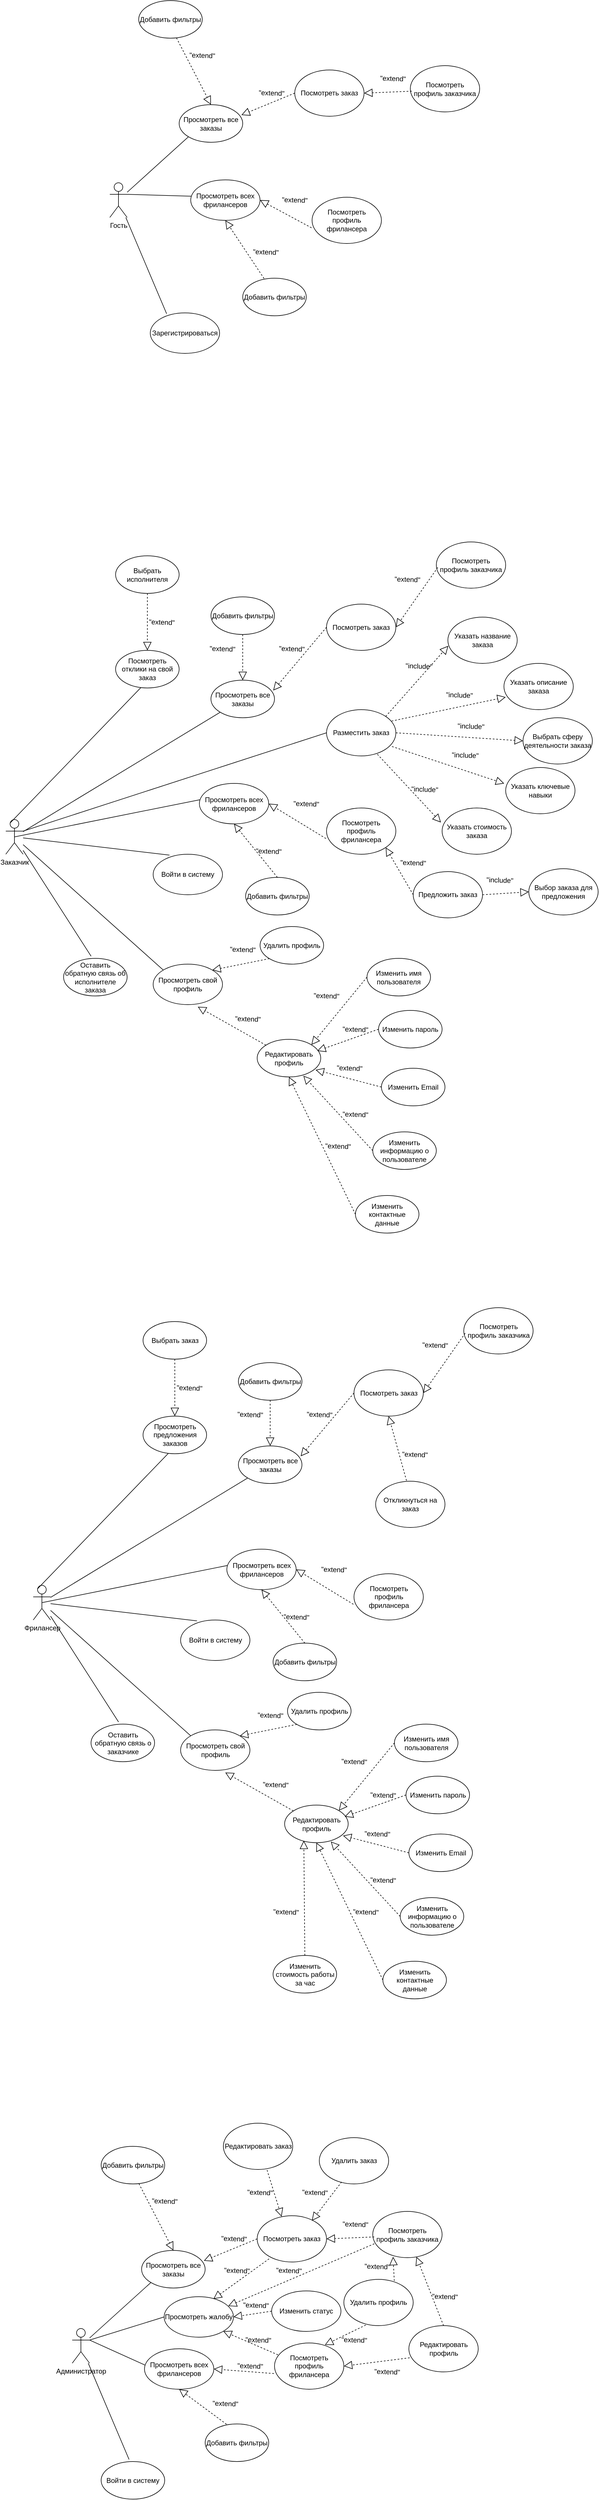 <mxfile version="23.1.5" type="device">
  <diagram name="Страница — 1" id="oWkUykD67eNwSeQMqv9j">
    <mxGraphModel dx="4128" dy="4888" grid="1" gridSize="10" guides="1" tooltips="1" connect="1" arrows="1" fold="1" page="1" pageScale="1" pageWidth="827" pageHeight="1169" math="0" shadow="0">
      <root>
        <mxCell id="0" />
        <mxCell id="1" parent="0" />
        <mxCell id="npTvkjPmOGzUyunaxVYW-2" value="Гость" style="shape=umlActor;verticalLabelPosition=bottom;verticalAlign=top;html=1;outlineConnect=0;" vertex="1" parent="1">
          <mxGeometry x="200" y="535" width="30" height="60" as="geometry" />
        </mxCell>
        <mxCell id="npTvkjPmOGzUyunaxVYW-5" value="Просмотреть все заказы" style="ellipse;whiteSpace=wrap;html=1;" vertex="1" parent="1">
          <mxGeometry x="320" y="400" width="110" height="65" as="geometry" />
        </mxCell>
        <mxCell id="npTvkjPmOGzUyunaxVYW-6" value="Просмотреть всех фрилансеров" style="ellipse;whiteSpace=wrap;html=1;" vertex="1" parent="1">
          <mxGeometry x="340" y="530" width="120" height="70" as="geometry" />
        </mxCell>
        <mxCell id="npTvkjPmOGzUyunaxVYW-7" value="Зарегистрироваться" style="ellipse;whiteSpace=wrap;html=1;" vertex="1" parent="1">
          <mxGeometry x="270" y="760" width="120" height="70" as="geometry" />
        </mxCell>
        <mxCell id="npTvkjPmOGzUyunaxVYW-8" value="" style="endArrow=none;html=1;rounded=0;entryX=0;entryY=1;entryDx=0;entryDy=0;" edge="1" parent="1" source="npTvkjPmOGzUyunaxVYW-2" target="npTvkjPmOGzUyunaxVYW-5">
          <mxGeometry width="50" height="50" relative="1" as="geometry">
            <mxPoint x="350" y="570" as="sourcePoint" />
            <mxPoint x="400" y="520" as="targetPoint" />
          </mxGeometry>
        </mxCell>
        <mxCell id="npTvkjPmOGzUyunaxVYW-9" value="" style="endArrow=none;html=1;rounded=0;entryX=0.007;entryY=0.403;entryDx=0;entryDy=0;exitX=1;exitY=0.333;exitDx=0;exitDy=0;exitPerimeter=0;entryPerimeter=0;" edge="1" parent="1" source="npTvkjPmOGzUyunaxVYW-2" target="npTvkjPmOGzUyunaxVYW-6">
          <mxGeometry width="50" height="50" relative="1" as="geometry">
            <mxPoint x="280" y="548" as="sourcePoint" />
            <mxPoint x="346" y="475" as="targetPoint" />
          </mxGeometry>
        </mxCell>
        <mxCell id="npTvkjPmOGzUyunaxVYW-10" value="" style="endArrow=none;html=1;rounded=0;entryX=0.236;entryY=0.021;entryDx=0;entryDy=0;entryPerimeter=0;" edge="1" parent="1" source="npTvkjPmOGzUyunaxVYW-2" target="npTvkjPmOGzUyunaxVYW-7">
          <mxGeometry width="50" height="50" relative="1" as="geometry">
            <mxPoint x="280" y="555" as="sourcePoint" />
            <mxPoint x="361" y="598" as="targetPoint" />
          </mxGeometry>
        </mxCell>
        <mxCell id="npTvkjPmOGzUyunaxVYW-11" value="" style="endArrow=block;dashed=1;endFill=0;endSize=12;html=1;rounded=0;exitX=0;exitY=0.5;exitDx=0;exitDy=0;entryX=0.98;entryY=0.275;entryDx=0;entryDy=0;entryPerimeter=0;" edge="1" parent="1" source="npTvkjPmOGzUyunaxVYW-12" target="npTvkjPmOGzUyunaxVYW-5">
          <mxGeometry width="160" relative="1" as="geometry">
            <mxPoint x="320" y="500" as="sourcePoint" />
            <mxPoint x="480" y="500" as="targetPoint" />
          </mxGeometry>
        </mxCell>
        <mxCell id="npTvkjPmOGzUyunaxVYW-12" value="Посмотреть заказ" style="ellipse;whiteSpace=wrap;html=1;" vertex="1" parent="1">
          <mxGeometry x="520" y="340" width="120" height="80" as="geometry" />
        </mxCell>
        <mxCell id="npTvkjPmOGzUyunaxVYW-14" value="Посмотреть профиль фрилансера" style="ellipse;whiteSpace=wrap;html=1;" vertex="1" parent="1">
          <mxGeometry x="550" y="560" width="120" height="80" as="geometry" />
        </mxCell>
        <mxCell id="npTvkjPmOGzUyunaxVYW-16" value="" style="endArrow=block;dashed=1;endFill=0;endSize=12;html=1;rounded=0;exitX=-0.008;exitY=0.661;exitDx=0;exitDy=0;entryX=1;entryY=0.5;entryDx=0;entryDy=0;exitPerimeter=0;" edge="1" parent="1" source="npTvkjPmOGzUyunaxVYW-14" target="npTvkjPmOGzUyunaxVYW-6">
          <mxGeometry width="160" relative="1" as="geometry">
            <mxPoint x="530" y="390" as="sourcePoint" />
            <mxPoint x="438" y="438" as="targetPoint" />
          </mxGeometry>
        </mxCell>
        <mxCell id="npTvkjPmOGzUyunaxVYW-21" value="Посмотреть профиль заказчика" style="ellipse;whiteSpace=wrap;html=1;" vertex="1" parent="1">
          <mxGeometry x="720" y="332.5" width="120" height="80" as="geometry" />
        </mxCell>
        <mxCell id="npTvkjPmOGzUyunaxVYW-22" value="" style="endArrow=block;dashed=1;endFill=0;endSize=12;html=1;rounded=0;exitX=0.021;exitY=0.551;exitDx=0;exitDy=0;entryX=1;entryY=0.5;entryDx=0;entryDy=0;exitPerimeter=0;" edge="1" parent="1" source="npTvkjPmOGzUyunaxVYW-21" target="npTvkjPmOGzUyunaxVYW-12">
          <mxGeometry width="160" relative="1" as="geometry">
            <mxPoint x="530" y="390" as="sourcePoint" />
            <mxPoint x="418" y="375" as="targetPoint" />
          </mxGeometry>
        </mxCell>
        <mxCell id="npTvkjPmOGzUyunaxVYW-29" value="Заказчик" style="shape=umlActor;verticalLabelPosition=bottom;verticalAlign=top;html=1;outlineConnect=0;" vertex="1" parent="1">
          <mxGeometry x="20" y="1636" width="30" height="60" as="geometry" />
        </mxCell>
        <mxCell id="npTvkjPmOGzUyunaxVYW-30" value="Просмотреть все заказы" style="ellipse;whiteSpace=wrap;html=1;" vertex="1" parent="1">
          <mxGeometry x="375" y="1395" width="110" height="65" as="geometry" />
        </mxCell>
        <mxCell id="npTvkjPmOGzUyunaxVYW-31" value="Просмотреть всех фрилансеров" style="ellipse;whiteSpace=wrap;html=1;" vertex="1" parent="1">
          <mxGeometry x="355" y="1573.5" width="120" height="70" as="geometry" />
        </mxCell>
        <mxCell id="npTvkjPmOGzUyunaxVYW-32" value="Войти в систему" style="ellipse;whiteSpace=wrap;html=1;" vertex="1" parent="1">
          <mxGeometry x="275" y="1696" width="120" height="70" as="geometry" />
        </mxCell>
        <mxCell id="npTvkjPmOGzUyunaxVYW-33" value="" style="endArrow=none;html=1;rounded=0;entryX=0;entryY=1;entryDx=0;entryDy=0;" edge="1" source="npTvkjPmOGzUyunaxVYW-29" target="npTvkjPmOGzUyunaxVYW-30" parent="1">
          <mxGeometry width="50" height="50" relative="1" as="geometry">
            <mxPoint x="405" y="1573.5" as="sourcePoint" />
            <mxPoint x="455" y="1523.5" as="targetPoint" />
          </mxGeometry>
        </mxCell>
        <mxCell id="npTvkjPmOGzUyunaxVYW-34" value="" style="endArrow=none;html=1;rounded=0;entryX=0.007;entryY=0.403;entryDx=0;entryDy=0;exitX=0.5;exitY=0.5;exitDx=0;exitDy=0;exitPerimeter=0;entryPerimeter=0;" edge="1" source="npTvkjPmOGzUyunaxVYW-29" target="npTvkjPmOGzUyunaxVYW-31" parent="1">
          <mxGeometry width="50" height="50" relative="1" as="geometry">
            <mxPoint x="335" y="1551.5" as="sourcePoint" />
            <mxPoint x="401" y="1478.5" as="targetPoint" />
          </mxGeometry>
        </mxCell>
        <mxCell id="npTvkjPmOGzUyunaxVYW-35" value="" style="endArrow=none;html=1;rounded=0;entryX=0.236;entryY=0.021;entryDx=0;entryDy=0;entryPerimeter=0;" edge="1" source="npTvkjPmOGzUyunaxVYW-29" target="npTvkjPmOGzUyunaxVYW-32" parent="1">
          <mxGeometry width="50" height="50" relative="1" as="geometry">
            <mxPoint x="335" y="1558.5" as="sourcePoint" />
            <mxPoint x="416" y="1601.5" as="targetPoint" />
          </mxGeometry>
        </mxCell>
        <mxCell id="npTvkjPmOGzUyunaxVYW-36" value="" style="endArrow=block;dashed=1;endFill=0;endSize=12;html=1;rounded=0;exitX=0;exitY=0.5;exitDx=0;exitDy=0;entryX=0.98;entryY=0.275;entryDx=0;entryDy=0;entryPerimeter=0;" edge="1" source="npTvkjPmOGzUyunaxVYW-37" target="npTvkjPmOGzUyunaxVYW-30" parent="1">
          <mxGeometry width="160" relative="1" as="geometry">
            <mxPoint x="375" y="1503.5" as="sourcePoint" />
            <mxPoint x="535" y="1503.5" as="targetPoint" />
          </mxGeometry>
        </mxCell>
        <mxCell id="npTvkjPmOGzUyunaxVYW-37" value="Посмотреть заказ" style="ellipse;whiteSpace=wrap;html=1;" vertex="1" parent="1">
          <mxGeometry x="575" y="1263.5" width="120" height="80" as="geometry" />
        </mxCell>
        <mxCell id="npTvkjPmOGzUyunaxVYW-39" value="Посмотреть профиль фрилансера" style="ellipse;whiteSpace=wrap;html=1;" vertex="1" parent="1">
          <mxGeometry x="575" y="1616" width="120" height="80" as="geometry" />
        </mxCell>
        <mxCell id="npTvkjPmOGzUyunaxVYW-41" value="" style="endArrow=block;dashed=1;endFill=0;endSize=12;html=1;rounded=0;exitX=-0.008;exitY=0.661;exitDx=0;exitDy=0;entryX=1;entryY=0.5;entryDx=0;entryDy=0;exitPerimeter=0;" edge="1" source="npTvkjPmOGzUyunaxVYW-39" target="npTvkjPmOGzUyunaxVYW-31" parent="1">
          <mxGeometry width="160" relative="1" as="geometry">
            <mxPoint x="585" y="1393.5" as="sourcePoint" />
            <mxPoint x="493" y="1441.5" as="targetPoint" />
          </mxGeometry>
        </mxCell>
        <mxCell id="npTvkjPmOGzUyunaxVYW-46" value="Посмотреть профиль заказчика" style="ellipse;whiteSpace=wrap;html=1;" vertex="1" parent="1">
          <mxGeometry x="765" y="1156" width="120" height="80" as="geometry" />
        </mxCell>
        <mxCell id="npTvkjPmOGzUyunaxVYW-47" value="" style="endArrow=block;dashed=1;endFill=0;endSize=12;html=1;rounded=0;exitX=0.021;exitY=0.551;exitDx=0;exitDy=0;entryX=1;entryY=0.5;entryDx=0;entryDy=0;exitPerimeter=0;" edge="1" source="npTvkjPmOGzUyunaxVYW-46" target="npTvkjPmOGzUyunaxVYW-37" parent="1">
          <mxGeometry width="160" relative="1" as="geometry">
            <mxPoint x="585" y="1393.5" as="sourcePoint" />
            <mxPoint x="473" y="1378.5" as="targetPoint" />
          </mxGeometry>
        </mxCell>
        <mxCell id="npTvkjPmOGzUyunaxVYW-55" value="Разместить заказ" style="ellipse;whiteSpace=wrap;html=1;" vertex="1" parent="1">
          <mxGeometry x="575" y="1446" width="120" height="80" as="geometry" />
        </mxCell>
        <mxCell id="npTvkjPmOGzUyunaxVYW-60" value="Добавить фильтры" style="ellipse;whiteSpace=wrap;html=1;" vertex="1" parent="1">
          <mxGeometry x="375" y="1251" width="110" height="65" as="geometry" />
        </mxCell>
        <mxCell id="npTvkjPmOGzUyunaxVYW-61" value="Добавить фильтры" style="ellipse;whiteSpace=wrap;html=1;" vertex="1" parent="1">
          <mxGeometry x="250" y="220" width="110" height="65" as="geometry" />
        </mxCell>
        <mxCell id="npTvkjPmOGzUyunaxVYW-62" value="" style="endArrow=block;dashed=1;endFill=0;endSize=12;html=1;rounded=0;exitX=0.594;exitY=0.992;exitDx=0;exitDy=0;entryX=0.5;entryY=0;entryDx=0;entryDy=0;exitPerimeter=0;" edge="1" parent="1" source="npTvkjPmOGzUyunaxVYW-61" target="npTvkjPmOGzUyunaxVYW-5">
          <mxGeometry width="160" relative="1" as="geometry">
            <mxPoint x="530" y="390" as="sourcePoint" />
            <mxPoint x="438" y="428" as="targetPoint" />
          </mxGeometry>
        </mxCell>
        <mxCell id="npTvkjPmOGzUyunaxVYW-63" value="&quot;extend&quot;" style="text;html=1;align=center;verticalAlign=middle;whiteSpace=wrap;rounded=0;rotation=2;" vertex="1" parent="1">
          <mxGeometry x="330" y="300" width="60" height="30" as="geometry" />
        </mxCell>
        <mxCell id="npTvkjPmOGzUyunaxVYW-64" value="Добавить фильтры" style="ellipse;whiteSpace=wrap;html=1;" vertex="1" parent="1">
          <mxGeometry x="430" y="700" width="110" height="65" as="geometry" />
        </mxCell>
        <mxCell id="npTvkjPmOGzUyunaxVYW-65" value="" style="endArrow=block;dashed=1;endFill=0;endSize=12;html=1;rounded=0;exitX=0.336;exitY=0.009;exitDx=0;exitDy=0;entryX=0.5;entryY=1;entryDx=0;entryDy=0;exitPerimeter=0;" edge="1" parent="1" source="npTvkjPmOGzUyunaxVYW-64" target="npTvkjPmOGzUyunaxVYW-6">
          <mxGeometry width="160" relative="1" as="geometry">
            <mxPoint x="325" y="294" as="sourcePoint" />
            <mxPoint x="385" y="410" as="targetPoint" />
          </mxGeometry>
        </mxCell>
        <mxCell id="npTvkjPmOGzUyunaxVYW-66" value="&quot;extend&quot;" style="text;html=1;align=center;verticalAlign=middle;whiteSpace=wrap;rounded=0;rotation=2;" vertex="1" parent="1">
          <mxGeometry x="440" y="640" width="60" height="30" as="geometry" />
        </mxCell>
        <mxCell id="npTvkjPmOGzUyunaxVYW-67" value="" style="endArrow=block;dashed=1;endFill=0;endSize=12;html=1;rounded=0;exitX=0.5;exitY=1;exitDx=0;exitDy=0;entryX=0.5;entryY=0;entryDx=0;entryDy=0;" edge="1" parent="1" source="npTvkjPmOGzUyunaxVYW-60" target="npTvkjPmOGzUyunaxVYW-30">
          <mxGeometry width="160" relative="1" as="geometry">
            <mxPoint x="395" y="1296.5" as="sourcePoint" />
            <mxPoint x="455" y="1412.5" as="targetPoint" />
          </mxGeometry>
        </mxCell>
        <mxCell id="npTvkjPmOGzUyunaxVYW-68" value="&quot;extend&quot;" style="text;html=1;align=center;verticalAlign=middle;whiteSpace=wrap;rounded=0;rotation=2;" vertex="1" parent="1">
          <mxGeometry x="365" y="1326" width="60" height="30" as="geometry" />
        </mxCell>
        <mxCell id="npTvkjPmOGzUyunaxVYW-70" value="Добавить фильтры" style="ellipse;whiteSpace=wrap;html=1;" vertex="1" parent="1">
          <mxGeometry x="435" y="1736" width="110" height="65" as="geometry" />
        </mxCell>
        <mxCell id="npTvkjPmOGzUyunaxVYW-71" value="" style="endArrow=block;dashed=1;endFill=0;endSize=12;html=1;rounded=0;exitX=0.5;exitY=0;exitDx=0;exitDy=0;entryX=0.5;entryY=1;entryDx=0;entryDy=0;" edge="1" parent="1" source="npTvkjPmOGzUyunaxVYW-70" target="npTvkjPmOGzUyunaxVYW-31">
          <mxGeometry width="160" relative="1" as="geometry">
            <mxPoint x="440" y="1326" as="sourcePoint" />
            <mxPoint x="440" y="1405" as="targetPoint" />
          </mxGeometry>
        </mxCell>
        <mxCell id="npTvkjPmOGzUyunaxVYW-72" value="&quot;extend&quot;" style="text;html=1;align=center;verticalAlign=middle;whiteSpace=wrap;rounded=0;rotation=2;" vertex="1" parent="1">
          <mxGeometry x="445" y="1676" width="60" height="30" as="geometry" />
        </mxCell>
        <mxCell id="npTvkjPmOGzUyunaxVYW-73" value="&quot;extend&quot;" style="text;html=1;align=center;verticalAlign=middle;whiteSpace=wrap;rounded=0;rotation=2;" vertex="1" parent="1">
          <mxGeometry x="485" y="1326" width="60" height="30" as="geometry" />
        </mxCell>
        <mxCell id="npTvkjPmOGzUyunaxVYW-74" value="&quot;extend&quot;" style="text;html=1;align=center;verticalAlign=middle;whiteSpace=wrap;rounded=0;rotation=2;" vertex="1" parent="1">
          <mxGeometry x="685" y="1206" width="60" height="30" as="geometry" />
        </mxCell>
        <mxCell id="npTvkjPmOGzUyunaxVYW-75" value="&quot;extend&quot;" style="text;html=1;align=center;verticalAlign=middle;whiteSpace=wrap;rounded=0;rotation=2;" vertex="1" parent="1">
          <mxGeometry x="450" y="365" width="60" height="30" as="geometry" />
        </mxCell>
        <mxCell id="npTvkjPmOGzUyunaxVYW-77" value="&quot;extend&quot;" style="text;html=1;align=center;verticalAlign=middle;whiteSpace=wrap;rounded=0;rotation=2;" vertex="1" parent="1">
          <mxGeometry x="660" y="340" width="60" height="30" as="geometry" />
        </mxCell>
        <mxCell id="npTvkjPmOGzUyunaxVYW-78" value="&quot;extend&quot;" style="text;html=1;align=center;verticalAlign=middle;whiteSpace=wrap;rounded=0;rotation=2;" vertex="1" parent="1">
          <mxGeometry x="490" y="550" width="60" height="30" as="geometry" />
        </mxCell>
        <mxCell id="npTvkjPmOGzUyunaxVYW-79" value="" style="endArrow=none;html=1;rounded=0;entryX=0;entryY=0.5;entryDx=0;entryDy=0;exitX=1;exitY=0.333;exitDx=0;exitDy=0;exitPerimeter=0;" edge="1" parent="1" source="npTvkjPmOGzUyunaxVYW-29" target="npTvkjPmOGzUyunaxVYW-55">
          <mxGeometry width="50" height="50" relative="1" as="geometry">
            <mxPoint x="295" y="1564" as="sourcePoint" />
            <mxPoint x="401" y="1460" as="targetPoint" />
          </mxGeometry>
        </mxCell>
        <mxCell id="npTvkjPmOGzUyunaxVYW-80" value="&quot;extend&quot;" style="text;html=1;align=center;verticalAlign=middle;whiteSpace=wrap;rounded=0;rotation=2;" vertex="1" parent="1">
          <mxGeometry x="510" y="1593.5" width="60" height="30" as="geometry" />
        </mxCell>
        <mxCell id="npTvkjPmOGzUyunaxVYW-82" value="Предложить заказ" style="ellipse;whiteSpace=wrap;html=1;" vertex="1" parent="1">
          <mxGeometry x="725" y="1726" width="120" height="80" as="geometry" />
        </mxCell>
        <mxCell id="npTvkjPmOGzUyunaxVYW-83" value="" style="endArrow=block;dashed=1;endFill=0;endSize=12;html=1;rounded=0;exitX=0;exitY=0.5;exitDx=0;exitDy=0;entryX=1;entryY=1;entryDx=0;entryDy=0;" edge="1" parent="1" source="npTvkjPmOGzUyunaxVYW-82" target="npTvkjPmOGzUyunaxVYW-39">
          <mxGeometry width="160" relative="1" as="geometry">
            <mxPoint x="788" y="1318" as="sourcePoint" />
            <mxPoint x="705" y="1314" as="targetPoint" />
          </mxGeometry>
        </mxCell>
        <mxCell id="npTvkjPmOGzUyunaxVYW-84" value="&quot;extend&quot;" style="text;html=1;align=center;verticalAlign=middle;whiteSpace=wrap;rounded=0;rotation=2;" vertex="1" parent="1">
          <mxGeometry x="695" y="1696" width="60" height="30" as="geometry" />
        </mxCell>
        <mxCell id="npTvkjPmOGzUyunaxVYW-85" value="Указать название заказа" style="ellipse;whiteSpace=wrap;html=1;" vertex="1" parent="1">
          <mxGeometry x="785" y="1286" width="120" height="80" as="geometry" />
        </mxCell>
        <mxCell id="npTvkjPmOGzUyunaxVYW-86" value="Указать описание заказа" style="ellipse;whiteSpace=wrap;html=1;" vertex="1" parent="1">
          <mxGeometry x="882" y="1366" width="120" height="80" as="geometry" />
        </mxCell>
        <mxCell id="npTvkjPmOGzUyunaxVYW-87" value="Выбрать сферу деятельности заказа" style="ellipse;whiteSpace=wrap;html=1;" vertex="1" parent="1">
          <mxGeometry x="915" y="1460" width="120" height="80" as="geometry" />
        </mxCell>
        <mxCell id="npTvkjPmOGzUyunaxVYW-88" value="Указать ключевые навыки" style="ellipse;whiteSpace=wrap;html=1;" vertex="1" parent="1">
          <mxGeometry x="885" y="1546" width="120" height="80" as="geometry" />
        </mxCell>
        <mxCell id="npTvkjPmOGzUyunaxVYW-89" value="Указать стоимость заказа" style="ellipse;whiteSpace=wrap;html=1;" vertex="1" parent="1">
          <mxGeometry x="775" y="1616" width="120" height="80" as="geometry" />
        </mxCell>
        <mxCell id="npTvkjPmOGzUyunaxVYW-90" value="" style="endArrow=block;dashed=1;endFill=0;endSize=12;html=1;rounded=0;exitX=0.733;exitY=0.963;exitDx=0;exitDy=0;exitPerimeter=0;entryX=-0.017;entryY=0.313;entryDx=0;entryDy=0;entryPerimeter=0;" edge="1" parent="1" source="npTvkjPmOGzUyunaxVYW-55" target="npTvkjPmOGzUyunaxVYW-89">
          <mxGeometry width="160" relative="1" as="geometry">
            <mxPoint x="735" y="1776" as="sourcePoint" />
            <mxPoint x="685" y="1576" as="targetPoint" />
          </mxGeometry>
        </mxCell>
        <mxCell id="npTvkjPmOGzUyunaxVYW-91" value="" style="endArrow=block;dashed=1;endFill=0;endSize=12;html=1;rounded=0;entryX=-0.022;entryY=0.346;entryDx=0;entryDy=0;entryPerimeter=0;exitX=0.944;exitY=0.796;exitDx=0;exitDy=0;exitPerimeter=0;" edge="1" parent="1" source="npTvkjPmOGzUyunaxVYW-55" target="npTvkjPmOGzUyunaxVYW-88">
          <mxGeometry width="160" relative="1" as="geometry">
            <mxPoint x="735" y="1546" as="sourcePoint" />
            <mxPoint x="674" y="1534" as="targetPoint" />
          </mxGeometry>
        </mxCell>
        <mxCell id="npTvkjPmOGzUyunaxVYW-92" value="" style="endArrow=block;dashed=1;endFill=0;endSize=12;html=1;rounded=0;exitX=1;exitY=0.5;exitDx=0;exitDy=0;entryX=0;entryY=0.5;entryDx=0;entryDy=0;" edge="1" parent="1" source="npTvkjPmOGzUyunaxVYW-55" target="npTvkjPmOGzUyunaxVYW-87">
          <mxGeometry width="160" relative="1" as="geometry">
            <mxPoint x="900" y="1580" as="sourcePoint" />
            <mxPoint x="885" y="1456" as="targetPoint" />
          </mxGeometry>
        </mxCell>
        <mxCell id="npTvkjPmOGzUyunaxVYW-93" value="" style="endArrow=block;dashed=1;endFill=0;endSize=12;html=1;rounded=0;exitX=0.939;exitY=0.246;exitDx=0;exitDy=0;exitPerimeter=0;entryX=0.025;entryY=0.729;entryDx=0;entryDy=0;entryPerimeter=0;" edge="1" parent="1" source="npTvkjPmOGzUyunaxVYW-55" target="npTvkjPmOGzUyunaxVYW-86">
          <mxGeometry width="160" relative="1" as="geometry">
            <mxPoint x="925" y="1510" as="sourcePoint" />
            <mxPoint x="845" y="1386" as="targetPoint" />
          </mxGeometry>
        </mxCell>
        <mxCell id="npTvkjPmOGzUyunaxVYW-94" value="" style="endArrow=block;dashed=1;endFill=0;endSize=12;html=1;rounded=0;entryX=0.006;entryY=0.621;entryDx=0;entryDy=0;exitX=1;exitY=0;exitDx=0;exitDy=0;entryPerimeter=0;" edge="1" parent="1" source="npTvkjPmOGzUyunaxVYW-55" target="npTvkjPmOGzUyunaxVYW-85">
          <mxGeometry width="160" relative="1" as="geometry">
            <mxPoint x="895" y="1428" as="sourcePoint" />
            <mxPoint x="703" y="1480" as="targetPoint" />
          </mxGeometry>
        </mxCell>
        <mxCell id="npTvkjPmOGzUyunaxVYW-95" value="&quot;include&quot;" style="text;html=1;align=center;verticalAlign=middle;whiteSpace=wrap;rounded=0;rotation=2;" vertex="1" parent="1">
          <mxGeometry x="715" y="1568.5" width="60" height="30" as="geometry" />
        </mxCell>
        <mxCell id="npTvkjPmOGzUyunaxVYW-96" value="&quot;include&quot;" style="text;html=1;align=center;verticalAlign=middle;whiteSpace=wrap;rounded=0;rotation=2;" vertex="1" parent="1">
          <mxGeometry x="785" y="1510" width="60" height="30" as="geometry" />
        </mxCell>
        <mxCell id="npTvkjPmOGzUyunaxVYW-97" value="&quot;include&quot;" style="text;html=1;align=center;verticalAlign=middle;whiteSpace=wrap;rounded=0;rotation=2;" vertex="1" parent="1">
          <mxGeometry x="795" y="1460" width="60" height="30" as="geometry" />
        </mxCell>
        <mxCell id="npTvkjPmOGzUyunaxVYW-98" value="&quot;include&quot;" style="text;html=1;align=center;verticalAlign=middle;whiteSpace=wrap;rounded=0;rotation=2;" vertex="1" parent="1">
          <mxGeometry x="775" y="1406" width="60" height="30" as="geometry" />
        </mxCell>
        <mxCell id="npTvkjPmOGzUyunaxVYW-99" value="&quot;include&quot;" style="text;html=1;align=center;verticalAlign=middle;whiteSpace=wrap;rounded=0;rotation=2;" vertex="1" parent="1">
          <mxGeometry x="705" y="1356" width="60" height="30" as="geometry" />
        </mxCell>
        <mxCell id="npTvkjPmOGzUyunaxVYW-101" value="Выбор заказа для предложения" style="ellipse;whiteSpace=wrap;html=1;" vertex="1" parent="1">
          <mxGeometry x="925" y="1721" width="120" height="80" as="geometry" />
        </mxCell>
        <mxCell id="npTvkjPmOGzUyunaxVYW-102" value="&quot;include&quot;" style="text;html=1;align=center;verticalAlign=middle;whiteSpace=wrap;rounded=0;rotation=2;" vertex="1" parent="1">
          <mxGeometry x="845" y="1726" width="60" height="30" as="geometry" />
        </mxCell>
        <mxCell id="npTvkjPmOGzUyunaxVYW-103" value="" style="endArrow=block;dashed=1;endFill=0;endSize=12;html=1;rounded=0;exitX=1;exitY=0.5;exitDx=0;exitDy=0;entryX=0;entryY=0.5;entryDx=0;entryDy=0;" edge="1" parent="1" source="npTvkjPmOGzUyunaxVYW-82" target="npTvkjPmOGzUyunaxVYW-101">
          <mxGeometry width="160" relative="1" as="geometry">
            <mxPoint x="673" y="1533" as="sourcePoint" />
            <mxPoint x="783" y="1651" as="targetPoint" />
          </mxGeometry>
        </mxCell>
        <mxCell id="npTvkjPmOGzUyunaxVYW-106" value="Просмотреть свой профиль" style="ellipse;whiteSpace=wrap;html=1;" vertex="1" parent="1">
          <mxGeometry x="275" y="1886" width="120" height="70" as="geometry" />
        </mxCell>
        <mxCell id="npTvkjPmOGzUyunaxVYW-107" value="" style="endArrow=none;html=1;rounded=0;entryX=0;entryY=0;entryDx=0;entryDy=0;" edge="1" parent="1" source="npTvkjPmOGzUyunaxVYW-29" target="npTvkjPmOGzUyunaxVYW-106">
          <mxGeometry width="50" height="50" relative="1" as="geometry">
            <mxPoint x="245" y="1614" as="sourcePoint" />
            <mxPoint x="313" y="1707" as="targetPoint" />
          </mxGeometry>
        </mxCell>
        <mxCell id="npTvkjPmOGzUyunaxVYW-108" value="&quot;extend&quot;" style="text;html=1;align=center;verticalAlign=middle;whiteSpace=wrap;rounded=0;rotation=2;" vertex="1" parent="1">
          <mxGeometry x="409" y="1966" width="60" height="30" as="geometry" />
        </mxCell>
        <mxCell id="npTvkjPmOGzUyunaxVYW-109" value="Редактировать профиль" style="ellipse;whiteSpace=wrap;html=1;" vertex="1" parent="1">
          <mxGeometry x="455" y="2016" width="110" height="65" as="geometry" />
        </mxCell>
        <mxCell id="npTvkjPmOGzUyunaxVYW-110" value="" style="endArrow=block;dashed=1;endFill=0;endSize=12;html=1;rounded=0;entryX=0.644;entryY=1.052;entryDx=0;entryDy=0;entryPerimeter=0;" edge="1" parent="1" source="npTvkjPmOGzUyunaxVYW-109" target="npTvkjPmOGzUyunaxVYW-106">
          <mxGeometry width="160" relative="1" as="geometry">
            <mxPoint x="500" y="1746" as="sourcePoint" />
            <mxPoint x="425" y="1654" as="targetPoint" />
          </mxGeometry>
        </mxCell>
        <mxCell id="npTvkjPmOGzUyunaxVYW-111" value="Удалить профиль" style="ellipse;whiteSpace=wrap;html=1;" vertex="1" parent="1">
          <mxGeometry x="460" y="1821" width="110" height="65" as="geometry" />
        </mxCell>
        <mxCell id="npTvkjPmOGzUyunaxVYW-112" value="" style="endArrow=block;dashed=1;endFill=0;endSize=12;html=1;rounded=0;entryX=1;entryY=0;entryDx=0;entryDy=0;exitX=0;exitY=1;exitDx=0;exitDy=0;" edge="1" parent="1" source="npTvkjPmOGzUyunaxVYW-111" target="npTvkjPmOGzUyunaxVYW-106">
          <mxGeometry width="160" relative="1" as="geometry">
            <mxPoint x="453" y="2029" as="sourcePoint" />
            <mxPoint x="362" y="1970" as="targetPoint" />
          </mxGeometry>
        </mxCell>
        <mxCell id="npTvkjPmOGzUyunaxVYW-113" value="&quot;extend&quot;" style="text;html=1;align=center;verticalAlign=middle;whiteSpace=wrap;rounded=0;rotation=2;" vertex="1" parent="1">
          <mxGeometry x="400" y="1846" width="60" height="30" as="geometry" />
        </mxCell>
        <mxCell id="npTvkjPmOGzUyunaxVYW-114" value="Изменить имя пользователя" style="ellipse;whiteSpace=wrap;html=1;" vertex="1" parent="1">
          <mxGeometry x="645" y="1876" width="110" height="65" as="geometry" />
        </mxCell>
        <mxCell id="npTvkjPmOGzUyunaxVYW-115" value="Изменить пароль" style="ellipse;whiteSpace=wrap;html=1;" vertex="1" parent="1">
          <mxGeometry x="665" y="1966" width="110" height="65" as="geometry" />
        </mxCell>
        <mxCell id="npTvkjPmOGzUyunaxVYW-116" value="Изменить Email" style="ellipse;whiteSpace=wrap;html=1;" vertex="1" parent="1">
          <mxGeometry x="670" y="2066" width="110" height="65" as="geometry" />
        </mxCell>
        <mxCell id="npTvkjPmOGzUyunaxVYW-117" value="Изменить информацию о пользователе" style="ellipse;whiteSpace=wrap;html=1;" vertex="1" parent="1">
          <mxGeometry x="655" y="2176" width="110" height="65" as="geometry" />
        </mxCell>
        <mxCell id="npTvkjPmOGzUyunaxVYW-118" value="Изменить контактные данные" style="ellipse;whiteSpace=wrap;html=1;" vertex="1" parent="1">
          <mxGeometry x="625" y="2286" width="110" height="65" as="geometry" />
        </mxCell>
        <mxCell id="npTvkjPmOGzUyunaxVYW-119" value="" style="endArrow=block;dashed=1;endFill=0;endSize=12;html=1;rounded=0;entryX=1;entryY=0;entryDx=0;entryDy=0;exitX=0;exitY=0.5;exitDx=0;exitDy=0;" edge="1" parent="1" source="npTvkjPmOGzUyunaxVYW-114" target="npTvkjPmOGzUyunaxVYW-109">
          <mxGeometry width="160" relative="1" as="geometry">
            <mxPoint x="480" y="2036" as="sourcePoint" />
            <mxPoint x="362" y="1970" as="targetPoint" />
          </mxGeometry>
        </mxCell>
        <mxCell id="npTvkjPmOGzUyunaxVYW-120" value="&quot;extend&quot;" style="text;html=1;align=center;verticalAlign=middle;whiteSpace=wrap;rounded=0;rotation=2;" vertex="1" parent="1">
          <mxGeometry x="545" y="1926" width="60" height="30" as="geometry" />
        </mxCell>
        <mxCell id="npTvkjPmOGzUyunaxVYW-121" value="" style="endArrow=block;dashed=1;endFill=0;endSize=12;html=1;rounded=0;entryX=1;entryY=0;entryDx=0;entryDy=0;exitX=0;exitY=0.5;exitDx=0;exitDy=0;" edge="1" parent="1" source="npTvkjPmOGzUyunaxVYW-115">
          <mxGeometry width="160" relative="1" as="geometry">
            <mxPoint x="655" y="1919" as="sourcePoint" />
            <mxPoint x="559" y="2036" as="targetPoint" />
          </mxGeometry>
        </mxCell>
        <mxCell id="npTvkjPmOGzUyunaxVYW-122" value="&quot;extend&quot;" style="text;html=1;align=center;verticalAlign=middle;whiteSpace=wrap;rounded=0;rotation=2;" vertex="1" parent="1">
          <mxGeometry x="595" y="1983.5" width="60" height="30" as="geometry" />
        </mxCell>
        <mxCell id="npTvkjPmOGzUyunaxVYW-123" value="" style="endArrow=block;dashed=1;endFill=0;endSize=12;html=1;rounded=0;entryX=0.919;entryY=0.813;entryDx=0;entryDy=0;exitX=0;exitY=0.5;exitDx=0;exitDy=0;entryPerimeter=0;" edge="1" parent="1" source="npTvkjPmOGzUyunaxVYW-116" target="npTvkjPmOGzUyunaxVYW-109">
          <mxGeometry width="160" relative="1" as="geometry">
            <mxPoint x="675" y="2009" as="sourcePoint" />
            <mxPoint x="569" y="2046" as="targetPoint" />
          </mxGeometry>
        </mxCell>
        <mxCell id="npTvkjPmOGzUyunaxVYW-124" value="&quot;extend&quot;" style="text;html=1;align=center;verticalAlign=middle;whiteSpace=wrap;rounded=0;rotation=2;" vertex="1" parent="1">
          <mxGeometry x="585" y="2051" width="60" height="30" as="geometry" />
        </mxCell>
        <mxCell id="npTvkjPmOGzUyunaxVYW-125" value="" style="endArrow=block;dashed=1;endFill=0;endSize=12;html=1;rounded=0;entryX=0.727;entryY=0.969;entryDx=0;entryDy=0;exitX=0;exitY=0.5;exitDx=0;exitDy=0;entryPerimeter=0;" edge="1" parent="1" source="npTvkjPmOGzUyunaxVYW-117" target="npTvkjPmOGzUyunaxVYW-109">
          <mxGeometry width="160" relative="1" as="geometry">
            <mxPoint x="680" y="2109" as="sourcePoint" />
            <mxPoint x="566" y="2079" as="targetPoint" />
          </mxGeometry>
        </mxCell>
        <mxCell id="npTvkjPmOGzUyunaxVYW-126" value="&quot;extend&quot;" style="text;html=1;align=center;verticalAlign=middle;whiteSpace=wrap;rounded=0;rotation=2;" vertex="1" parent="1">
          <mxGeometry x="595" y="2131" width="60" height="30" as="geometry" />
        </mxCell>
        <mxCell id="npTvkjPmOGzUyunaxVYW-127" value="" style="endArrow=block;dashed=1;endFill=0;endSize=12;html=1;rounded=0;entryX=0.5;entryY=1;entryDx=0;entryDy=0;exitX=0;exitY=0.5;exitDx=0;exitDy=0;" edge="1" parent="1" source="npTvkjPmOGzUyunaxVYW-118" target="npTvkjPmOGzUyunaxVYW-109">
          <mxGeometry width="160" relative="1" as="geometry">
            <mxPoint x="665" y="2219" as="sourcePoint" />
            <mxPoint x="545" y="2089" as="targetPoint" />
          </mxGeometry>
        </mxCell>
        <mxCell id="npTvkjPmOGzUyunaxVYW-128" value="&quot;extend&quot;" style="text;html=1;align=center;verticalAlign=middle;whiteSpace=wrap;rounded=0;rotation=2;" vertex="1" parent="1">
          <mxGeometry x="565" y="2186" width="60" height="30" as="geometry" />
        </mxCell>
        <mxCell id="npTvkjPmOGzUyunaxVYW-129" value="" style="endArrow=none;html=1;rounded=0;entryX=0.402;entryY=0.983;entryDx=0;entryDy=0;exitX=0.25;exitY=0.1;exitDx=0;exitDy=0;exitPerimeter=0;entryPerimeter=0;" edge="1" parent="1" source="npTvkjPmOGzUyunaxVYW-29" target="npTvkjPmOGzUyunaxVYW-130">
          <mxGeometry width="50" height="50" relative="1" as="geometry">
            <mxPoint x="155" y="1609" as="sourcePoint" />
            <mxPoint x="401" y="1460" as="targetPoint" />
          </mxGeometry>
        </mxCell>
        <mxCell id="npTvkjPmOGzUyunaxVYW-130" value="Посмотреть отклики на свой заказ" style="ellipse;whiteSpace=wrap;html=1;" vertex="1" parent="1">
          <mxGeometry x="210" y="1343.5" width="110" height="65" as="geometry" />
        </mxCell>
        <mxCell id="npTvkjPmOGzUyunaxVYW-132" value="Выбрать исполнителя" style="ellipse;whiteSpace=wrap;html=1;" vertex="1" parent="1">
          <mxGeometry x="210" y="1180" width="110" height="65" as="geometry" />
        </mxCell>
        <mxCell id="npTvkjPmOGzUyunaxVYW-133" value="" style="endArrow=block;dashed=1;endFill=0;endSize=12;html=1;rounded=0;exitX=0.5;exitY=1;exitDx=0;exitDy=0;entryX=0.5;entryY=0;entryDx=0;entryDy=0;" edge="1" parent="1" source="npTvkjPmOGzUyunaxVYW-132" target="npTvkjPmOGzUyunaxVYW-130">
          <mxGeometry width="160" relative="1" as="geometry">
            <mxPoint x="260" y="1244" as="sourcePoint" />
            <mxPoint x="260" y="1323" as="targetPoint" />
          </mxGeometry>
        </mxCell>
        <mxCell id="npTvkjPmOGzUyunaxVYW-134" value="&quot;extend&quot;" style="text;html=1;align=center;verticalAlign=middle;whiteSpace=wrap;rounded=0;rotation=2;" vertex="1" parent="1">
          <mxGeometry x="260" y="1280" width="60" height="30" as="geometry" />
        </mxCell>
        <mxCell id="npTvkjPmOGzUyunaxVYW-135" value="" style="endArrow=none;html=1;rounded=0;entryX=0.433;entryY=-0.057;entryDx=0;entryDy=0;entryPerimeter=0;" edge="1" parent="1" source="npTvkjPmOGzUyunaxVYW-29" target="npTvkjPmOGzUyunaxVYW-136">
          <mxGeometry width="50" height="50" relative="1" as="geometry">
            <mxPoint x="133" y="1595" as="sourcePoint" />
            <mxPoint x="264" y="1417" as="targetPoint" />
          </mxGeometry>
        </mxCell>
        <mxCell id="npTvkjPmOGzUyunaxVYW-136" value="Оставить обратную связь об исполнителе заказа" style="ellipse;whiteSpace=wrap;html=1;" vertex="1" parent="1">
          <mxGeometry x="120" y="1876" width="110" height="65" as="geometry" />
        </mxCell>
        <mxCell id="npTvkjPmOGzUyunaxVYW-137" value="Фрилансер" style="shape=umlActor;verticalLabelPosition=bottom;verticalAlign=top;html=1;outlineConnect=0;" vertex="1" parent="1">
          <mxGeometry x="67.5" y="2960" width="30" height="60" as="geometry" />
        </mxCell>
        <mxCell id="npTvkjPmOGzUyunaxVYW-138" value="Просмотреть все заказы" style="ellipse;whiteSpace=wrap;html=1;" vertex="1" parent="1">
          <mxGeometry x="422.5" y="2719" width="110" height="65" as="geometry" />
        </mxCell>
        <mxCell id="npTvkjPmOGzUyunaxVYW-139" value="Просмотреть всех фрилансеров" style="ellipse;whiteSpace=wrap;html=1;" vertex="1" parent="1">
          <mxGeometry x="402.5" y="2897.5" width="120" height="70" as="geometry" />
        </mxCell>
        <mxCell id="npTvkjPmOGzUyunaxVYW-140" value="Войти в систему" style="ellipse;whiteSpace=wrap;html=1;" vertex="1" parent="1">
          <mxGeometry x="322.5" y="3020" width="120" height="70" as="geometry" />
        </mxCell>
        <mxCell id="npTvkjPmOGzUyunaxVYW-141" value="" style="endArrow=none;html=1;rounded=0;entryX=0;entryY=1;entryDx=0;entryDy=0;" edge="1" source="npTvkjPmOGzUyunaxVYW-137" target="npTvkjPmOGzUyunaxVYW-138" parent="1">
          <mxGeometry width="50" height="50" relative="1" as="geometry">
            <mxPoint x="452.5" y="2897.5" as="sourcePoint" />
            <mxPoint x="502.5" y="2847.5" as="targetPoint" />
          </mxGeometry>
        </mxCell>
        <mxCell id="npTvkjPmOGzUyunaxVYW-142" value="" style="endArrow=none;html=1;rounded=0;entryX=0.007;entryY=0.403;entryDx=0;entryDy=0;exitX=0.5;exitY=0.5;exitDx=0;exitDy=0;exitPerimeter=0;entryPerimeter=0;" edge="1" source="npTvkjPmOGzUyunaxVYW-137" target="npTvkjPmOGzUyunaxVYW-139" parent="1">
          <mxGeometry width="50" height="50" relative="1" as="geometry">
            <mxPoint x="382.5" y="2875.5" as="sourcePoint" />
            <mxPoint x="448.5" y="2802.5" as="targetPoint" />
          </mxGeometry>
        </mxCell>
        <mxCell id="npTvkjPmOGzUyunaxVYW-143" value="" style="endArrow=none;html=1;rounded=0;entryX=0.236;entryY=0.021;entryDx=0;entryDy=0;entryPerimeter=0;" edge="1" source="npTvkjPmOGzUyunaxVYW-137" target="npTvkjPmOGzUyunaxVYW-140" parent="1">
          <mxGeometry width="50" height="50" relative="1" as="geometry">
            <mxPoint x="382.5" y="2882.5" as="sourcePoint" />
            <mxPoint x="463.5" y="2925.5" as="targetPoint" />
          </mxGeometry>
        </mxCell>
        <mxCell id="npTvkjPmOGzUyunaxVYW-144" value="" style="endArrow=block;dashed=1;endFill=0;endSize=12;html=1;rounded=0;exitX=0;exitY=0.5;exitDx=0;exitDy=0;entryX=0.98;entryY=0.275;entryDx=0;entryDy=0;entryPerimeter=0;" edge="1" source="npTvkjPmOGzUyunaxVYW-145" target="npTvkjPmOGzUyunaxVYW-138" parent="1">
          <mxGeometry width="160" relative="1" as="geometry">
            <mxPoint x="422.5" y="2827.5" as="sourcePoint" />
            <mxPoint x="582.5" y="2827.5" as="targetPoint" />
          </mxGeometry>
        </mxCell>
        <mxCell id="npTvkjPmOGzUyunaxVYW-145" value="Посмотреть заказ" style="ellipse;whiteSpace=wrap;html=1;" vertex="1" parent="1">
          <mxGeometry x="622.5" y="2587.5" width="120" height="80" as="geometry" />
        </mxCell>
        <mxCell id="npTvkjPmOGzUyunaxVYW-146" value="Посмотреть профиль фрилансера" style="ellipse;whiteSpace=wrap;html=1;" vertex="1" parent="1">
          <mxGeometry x="622.5" y="2940" width="120" height="80" as="geometry" />
        </mxCell>
        <mxCell id="npTvkjPmOGzUyunaxVYW-147" value="" style="endArrow=block;dashed=1;endFill=0;endSize=12;html=1;rounded=0;exitX=-0.008;exitY=0.661;exitDx=0;exitDy=0;entryX=1;entryY=0.5;entryDx=0;entryDy=0;exitPerimeter=0;" edge="1" source="npTvkjPmOGzUyunaxVYW-146" target="npTvkjPmOGzUyunaxVYW-139" parent="1">
          <mxGeometry width="160" relative="1" as="geometry">
            <mxPoint x="632.5" y="2717.5" as="sourcePoint" />
            <mxPoint x="540.5" y="2765.5" as="targetPoint" />
          </mxGeometry>
        </mxCell>
        <mxCell id="npTvkjPmOGzUyunaxVYW-148" value="Посмотреть профиль заказчика" style="ellipse;whiteSpace=wrap;html=1;" vertex="1" parent="1">
          <mxGeometry x="812.5" y="2480" width="120" height="80" as="geometry" />
        </mxCell>
        <mxCell id="npTvkjPmOGzUyunaxVYW-149" value="" style="endArrow=block;dashed=1;endFill=0;endSize=12;html=1;rounded=0;exitX=0.021;exitY=0.551;exitDx=0;exitDy=0;entryX=1;entryY=0.5;entryDx=0;entryDy=0;exitPerimeter=0;" edge="1" source="npTvkjPmOGzUyunaxVYW-148" target="npTvkjPmOGzUyunaxVYW-145" parent="1">
          <mxGeometry width="160" relative="1" as="geometry">
            <mxPoint x="632.5" y="2717.5" as="sourcePoint" />
            <mxPoint x="520.5" y="2702.5" as="targetPoint" />
          </mxGeometry>
        </mxCell>
        <mxCell id="npTvkjPmOGzUyunaxVYW-151" value="Добавить фильтры" style="ellipse;whiteSpace=wrap;html=1;" vertex="1" parent="1">
          <mxGeometry x="422.5" y="2575" width="110" height="65" as="geometry" />
        </mxCell>
        <mxCell id="npTvkjPmOGzUyunaxVYW-152" value="" style="endArrow=block;dashed=1;endFill=0;endSize=12;html=1;rounded=0;exitX=0.5;exitY=1;exitDx=0;exitDy=0;entryX=0.5;entryY=0;entryDx=0;entryDy=0;" edge="1" source="npTvkjPmOGzUyunaxVYW-151" target="npTvkjPmOGzUyunaxVYW-138" parent="1">
          <mxGeometry width="160" relative="1" as="geometry">
            <mxPoint x="442.5" y="2620.5" as="sourcePoint" />
            <mxPoint x="502.5" y="2736.5" as="targetPoint" />
          </mxGeometry>
        </mxCell>
        <mxCell id="npTvkjPmOGzUyunaxVYW-153" value="&quot;extend&quot;" style="text;html=1;align=center;verticalAlign=middle;whiteSpace=wrap;rounded=0;rotation=2;" vertex="1" parent="1">
          <mxGeometry x="412.5" y="2650" width="60" height="30" as="geometry" />
        </mxCell>
        <mxCell id="npTvkjPmOGzUyunaxVYW-154" value="Добавить фильтры" style="ellipse;whiteSpace=wrap;html=1;" vertex="1" parent="1">
          <mxGeometry x="482.5" y="3060" width="110" height="65" as="geometry" />
        </mxCell>
        <mxCell id="npTvkjPmOGzUyunaxVYW-155" value="" style="endArrow=block;dashed=1;endFill=0;endSize=12;html=1;rounded=0;exitX=0.5;exitY=0;exitDx=0;exitDy=0;entryX=0.5;entryY=1;entryDx=0;entryDy=0;" edge="1" source="npTvkjPmOGzUyunaxVYW-154" target="npTvkjPmOGzUyunaxVYW-139" parent="1">
          <mxGeometry width="160" relative="1" as="geometry">
            <mxPoint x="487.5" y="2650" as="sourcePoint" />
            <mxPoint x="487.5" y="2729" as="targetPoint" />
          </mxGeometry>
        </mxCell>
        <mxCell id="npTvkjPmOGzUyunaxVYW-156" value="&quot;extend&quot;" style="text;html=1;align=center;verticalAlign=middle;whiteSpace=wrap;rounded=0;rotation=2;" vertex="1" parent="1">
          <mxGeometry x="492.5" y="3000" width="60" height="30" as="geometry" />
        </mxCell>
        <mxCell id="npTvkjPmOGzUyunaxVYW-157" value="&quot;extend&quot;" style="text;html=1;align=center;verticalAlign=middle;whiteSpace=wrap;rounded=0;rotation=2;" vertex="1" parent="1">
          <mxGeometry x="532.5" y="2650" width="60" height="30" as="geometry" />
        </mxCell>
        <mxCell id="npTvkjPmOGzUyunaxVYW-158" value="&quot;extend&quot;" style="text;html=1;align=center;verticalAlign=middle;whiteSpace=wrap;rounded=0;rotation=2;" vertex="1" parent="1">
          <mxGeometry x="732.5" y="2530" width="60" height="30" as="geometry" />
        </mxCell>
        <mxCell id="npTvkjPmOGzUyunaxVYW-160" value="&quot;extend&quot;" style="text;html=1;align=center;verticalAlign=middle;whiteSpace=wrap;rounded=0;rotation=2;" vertex="1" parent="1">
          <mxGeometry x="557.5" y="2917.5" width="60" height="30" as="geometry" />
        </mxCell>
        <mxCell id="npTvkjPmOGzUyunaxVYW-182" value="Просмотреть свой профиль" style="ellipse;whiteSpace=wrap;html=1;" vertex="1" parent="1">
          <mxGeometry x="322.5" y="3210" width="120" height="70" as="geometry" />
        </mxCell>
        <mxCell id="npTvkjPmOGzUyunaxVYW-183" value="" style="endArrow=none;html=1;rounded=0;entryX=0;entryY=0;entryDx=0;entryDy=0;" edge="1" source="npTvkjPmOGzUyunaxVYW-137" target="npTvkjPmOGzUyunaxVYW-182" parent="1">
          <mxGeometry width="50" height="50" relative="1" as="geometry">
            <mxPoint x="292.5" y="2938" as="sourcePoint" />
            <mxPoint x="360.5" y="3031" as="targetPoint" />
          </mxGeometry>
        </mxCell>
        <mxCell id="npTvkjPmOGzUyunaxVYW-184" value="&quot;extend&quot;" style="text;html=1;align=center;verticalAlign=middle;whiteSpace=wrap;rounded=0;rotation=2;" vertex="1" parent="1">
          <mxGeometry x="456.5" y="3290" width="60" height="30" as="geometry" />
        </mxCell>
        <mxCell id="npTvkjPmOGzUyunaxVYW-185" value="Редактировать профиль" style="ellipse;whiteSpace=wrap;html=1;" vertex="1" parent="1">
          <mxGeometry x="502.5" y="3340" width="110" height="65" as="geometry" />
        </mxCell>
        <mxCell id="npTvkjPmOGzUyunaxVYW-186" value="" style="endArrow=block;dashed=1;endFill=0;endSize=12;html=1;rounded=0;entryX=0.644;entryY=1.052;entryDx=0;entryDy=0;entryPerimeter=0;" edge="1" source="npTvkjPmOGzUyunaxVYW-185" target="npTvkjPmOGzUyunaxVYW-182" parent="1">
          <mxGeometry width="160" relative="1" as="geometry">
            <mxPoint x="547.5" y="3070" as="sourcePoint" />
            <mxPoint x="472.5" y="2978" as="targetPoint" />
          </mxGeometry>
        </mxCell>
        <mxCell id="npTvkjPmOGzUyunaxVYW-187" value="Удалить профиль" style="ellipse;whiteSpace=wrap;html=1;" vertex="1" parent="1">
          <mxGeometry x="507.5" y="3145" width="110" height="65" as="geometry" />
        </mxCell>
        <mxCell id="npTvkjPmOGzUyunaxVYW-188" value="" style="endArrow=block;dashed=1;endFill=0;endSize=12;html=1;rounded=0;entryX=1;entryY=0;entryDx=0;entryDy=0;exitX=0;exitY=1;exitDx=0;exitDy=0;" edge="1" source="npTvkjPmOGzUyunaxVYW-187" target="npTvkjPmOGzUyunaxVYW-182" parent="1">
          <mxGeometry width="160" relative="1" as="geometry">
            <mxPoint x="500.5" y="3353" as="sourcePoint" />
            <mxPoint x="409.5" y="3294" as="targetPoint" />
          </mxGeometry>
        </mxCell>
        <mxCell id="npTvkjPmOGzUyunaxVYW-189" value="&quot;extend&quot;" style="text;html=1;align=center;verticalAlign=middle;whiteSpace=wrap;rounded=0;rotation=2;" vertex="1" parent="1">
          <mxGeometry x="447.5" y="3170" width="60" height="30" as="geometry" />
        </mxCell>
        <mxCell id="npTvkjPmOGzUyunaxVYW-190" value="Изменить имя пользователя" style="ellipse;whiteSpace=wrap;html=1;" vertex="1" parent="1">
          <mxGeometry x="692.5" y="3200" width="110" height="65" as="geometry" />
        </mxCell>
        <mxCell id="npTvkjPmOGzUyunaxVYW-191" value="Изменить пароль" style="ellipse;whiteSpace=wrap;html=1;" vertex="1" parent="1">
          <mxGeometry x="712.5" y="3290" width="110" height="65" as="geometry" />
        </mxCell>
        <mxCell id="npTvkjPmOGzUyunaxVYW-192" value="Изменить Email" style="ellipse;whiteSpace=wrap;html=1;" vertex="1" parent="1">
          <mxGeometry x="717.5" y="3390" width="110" height="65" as="geometry" />
        </mxCell>
        <mxCell id="npTvkjPmOGzUyunaxVYW-193" value="Изменить информацию о пользователе" style="ellipse;whiteSpace=wrap;html=1;" vertex="1" parent="1">
          <mxGeometry x="702.5" y="3500" width="110" height="65" as="geometry" />
        </mxCell>
        <mxCell id="npTvkjPmOGzUyunaxVYW-194" value="Изменить контактные данные" style="ellipse;whiteSpace=wrap;html=1;" vertex="1" parent="1">
          <mxGeometry x="672.5" y="3610" width="110" height="65" as="geometry" />
        </mxCell>
        <mxCell id="npTvkjPmOGzUyunaxVYW-195" value="" style="endArrow=block;dashed=1;endFill=0;endSize=12;html=1;rounded=0;entryX=1;entryY=0;entryDx=0;entryDy=0;exitX=0;exitY=0.5;exitDx=0;exitDy=0;" edge="1" source="npTvkjPmOGzUyunaxVYW-190" target="npTvkjPmOGzUyunaxVYW-185" parent="1">
          <mxGeometry width="160" relative="1" as="geometry">
            <mxPoint x="527.5" y="3360" as="sourcePoint" />
            <mxPoint x="409.5" y="3294" as="targetPoint" />
          </mxGeometry>
        </mxCell>
        <mxCell id="npTvkjPmOGzUyunaxVYW-196" value="&quot;extend&quot;" style="text;html=1;align=center;verticalAlign=middle;whiteSpace=wrap;rounded=0;rotation=2;" vertex="1" parent="1">
          <mxGeometry x="592.5" y="3250" width="60" height="30" as="geometry" />
        </mxCell>
        <mxCell id="npTvkjPmOGzUyunaxVYW-197" value="" style="endArrow=block;dashed=1;endFill=0;endSize=12;html=1;rounded=0;entryX=1;entryY=0;entryDx=0;entryDy=0;exitX=0;exitY=0.5;exitDx=0;exitDy=0;" edge="1" source="npTvkjPmOGzUyunaxVYW-191" parent="1">
          <mxGeometry width="160" relative="1" as="geometry">
            <mxPoint x="702.5" y="3243" as="sourcePoint" />
            <mxPoint x="606.5" y="3360" as="targetPoint" />
          </mxGeometry>
        </mxCell>
        <mxCell id="npTvkjPmOGzUyunaxVYW-198" value="&quot;extend&quot;" style="text;html=1;align=center;verticalAlign=middle;whiteSpace=wrap;rounded=0;rotation=2;" vertex="1" parent="1">
          <mxGeometry x="642.5" y="3307.5" width="60" height="30" as="geometry" />
        </mxCell>
        <mxCell id="npTvkjPmOGzUyunaxVYW-199" value="" style="endArrow=block;dashed=1;endFill=0;endSize=12;html=1;rounded=0;entryX=0.919;entryY=0.813;entryDx=0;entryDy=0;exitX=0;exitY=0.5;exitDx=0;exitDy=0;entryPerimeter=0;" edge="1" source="npTvkjPmOGzUyunaxVYW-192" target="npTvkjPmOGzUyunaxVYW-185" parent="1">
          <mxGeometry width="160" relative="1" as="geometry">
            <mxPoint x="722.5" y="3333" as="sourcePoint" />
            <mxPoint x="616.5" y="3370" as="targetPoint" />
          </mxGeometry>
        </mxCell>
        <mxCell id="npTvkjPmOGzUyunaxVYW-200" value="&quot;extend&quot;" style="text;html=1;align=center;verticalAlign=middle;whiteSpace=wrap;rounded=0;rotation=2;" vertex="1" parent="1">
          <mxGeometry x="632.5" y="3375" width="60" height="30" as="geometry" />
        </mxCell>
        <mxCell id="npTvkjPmOGzUyunaxVYW-201" value="" style="endArrow=block;dashed=1;endFill=0;endSize=12;html=1;rounded=0;entryX=0.727;entryY=0.969;entryDx=0;entryDy=0;exitX=0;exitY=0.5;exitDx=0;exitDy=0;entryPerimeter=0;" edge="1" source="npTvkjPmOGzUyunaxVYW-193" target="npTvkjPmOGzUyunaxVYW-185" parent="1">
          <mxGeometry width="160" relative="1" as="geometry">
            <mxPoint x="727.5" y="3433" as="sourcePoint" />
            <mxPoint x="613.5" y="3403" as="targetPoint" />
          </mxGeometry>
        </mxCell>
        <mxCell id="npTvkjPmOGzUyunaxVYW-202" value="&quot;extend&quot;" style="text;html=1;align=center;verticalAlign=middle;whiteSpace=wrap;rounded=0;rotation=2;" vertex="1" parent="1">
          <mxGeometry x="642.5" y="3455" width="60" height="30" as="geometry" />
        </mxCell>
        <mxCell id="npTvkjPmOGzUyunaxVYW-203" value="" style="endArrow=block;dashed=1;endFill=0;endSize=12;html=1;rounded=0;entryX=0.5;entryY=1;entryDx=0;entryDy=0;exitX=0;exitY=0.5;exitDx=0;exitDy=0;" edge="1" source="npTvkjPmOGzUyunaxVYW-194" target="npTvkjPmOGzUyunaxVYW-185" parent="1">
          <mxGeometry width="160" relative="1" as="geometry">
            <mxPoint x="712.5" y="3543" as="sourcePoint" />
            <mxPoint x="592.5" y="3413" as="targetPoint" />
          </mxGeometry>
        </mxCell>
        <mxCell id="npTvkjPmOGzUyunaxVYW-204" value="&quot;extend&quot;" style="text;html=1;align=center;verticalAlign=middle;whiteSpace=wrap;rounded=0;rotation=2;" vertex="1" parent="1">
          <mxGeometry x="612.5" y="3510" width="60" height="30" as="geometry" />
        </mxCell>
        <mxCell id="npTvkjPmOGzUyunaxVYW-205" value="" style="endArrow=none;html=1;rounded=0;entryX=0.402;entryY=0.983;entryDx=0;entryDy=0;exitX=0.25;exitY=0.1;exitDx=0;exitDy=0;exitPerimeter=0;entryPerimeter=0;" edge="1" source="npTvkjPmOGzUyunaxVYW-137" target="npTvkjPmOGzUyunaxVYW-206" parent="1">
          <mxGeometry width="50" height="50" relative="1" as="geometry">
            <mxPoint x="202.5" y="2933" as="sourcePoint" />
            <mxPoint x="448.5" y="2784" as="targetPoint" />
          </mxGeometry>
        </mxCell>
        <mxCell id="npTvkjPmOGzUyunaxVYW-206" value="Просмотреть предложения заказов" style="ellipse;whiteSpace=wrap;html=1;" vertex="1" parent="1">
          <mxGeometry x="257.5" y="2667.5" width="110" height="65" as="geometry" />
        </mxCell>
        <mxCell id="npTvkjPmOGzUyunaxVYW-207" value="Выбрать заказ" style="ellipse;whiteSpace=wrap;html=1;" vertex="1" parent="1">
          <mxGeometry x="257.5" y="2504" width="110" height="65" as="geometry" />
        </mxCell>
        <mxCell id="npTvkjPmOGzUyunaxVYW-208" value="" style="endArrow=block;dashed=1;endFill=0;endSize=12;html=1;rounded=0;exitX=0.5;exitY=1;exitDx=0;exitDy=0;entryX=0.5;entryY=0;entryDx=0;entryDy=0;" edge="1" source="npTvkjPmOGzUyunaxVYW-207" target="npTvkjPmOGzUyunaxVYW-206" parent="1">
          <mxGeometry width="160" relative="1" as="geometry">
            <mxPoint x="307.5" y="2568" as="sourcePoint" />
            <mxPoint x="307.5" y="2647" as="targetPoint" />
          </mxGeometry>
        </mxCell>
        <mxCell id="npTvkjPmOGzUyunaxVYW-209" value="&quot;extend&quot;" style="text;html=1;align=center;verticalAlign=middle;whiteSpace=wrap;rounded=0;rotation=2;" vertex="1" parent="1">
          <mxGeometry x="307.5" y="2604" width="60" height="30" as="geometry" />
        </mxCell>
        <mxCell id="npTvkjPmOGzUyunaxVYW-210" value="" style="endArrow=none;html=1;rounded=0;entryX=0.433;entryY=-0.057;entryDx=0;entryDy=0;entryPerimeter=0;" edge="1" source="npTvkjPmOGzUyunaxVYW-137" target="npTvkjPmOGzUyunaxVYW-211" parent="1">
          <mxGeometry width="50" height="50" relative="1" as="geometry">
            <mxPoint x="180.5" y="2919" as="sourcePoint" />
            <mxPoint x="311.5" y="2741" as="targetPoint" />
          </mxGeometry>
        </mxCell>
        <mxCell id="npTvkjPmOGzUyunaxVYW-211" value="Оставить обратную связь о заказчике" style="ellipse;whiteSpace=wrap;html=1;" vertex="1" parent="1">
          <mxGeometry x="167.5" y="3200" width="110" height="65" as="geometry" />
        </mxCell>
        <mxCell id="npTvkjPmOGzUyunaxVYW-212" value="Откликнуться на заказ" style="ellipse;whiteSpace=wrap;html=1;" vertex="1" parent="1">
          <mxGeometry x="660" y="2780" width="120" height="80" as="geometry" />
        </mxCell>
        <mxCell id="npTvkjPmOGzUyunaxVYW-213" value="" style="endArrow=block;dashed=1;endFill=0;endSize=12;html=1;rounded=0;exitX=0.445;exitY=-0.012;exitDx=0;exitDy=0;entryX=0.5;entryY=1;entryDx=0;entryDy=0;exitPerimeter=0;" edge="1" parent="1" source="npTvkjPmOGzUyunaxVYW-212" target="npTvkjPmOGzUyunaxVYW-145">
          <mxGeometry width="160" relative="1" as="geometry">
            <mxPoint x="825" y="2534" as="sourcePoint" />
            <mxPoint x="752" y="2638" as="targetPoint" />
          </mxGeometry>
        </mxCell>
        <mxCell id="npTvkjPmOGzUyunaxVYW-214" value="&quot;extend&quot;" style="text;html=1;align=center;verticalAlign=middle;whiteSpace=wrap;rounded=0;rotation=2;" vertex="1" parent="1">
          <mxGeometry x="697.5" y="2719" width="60" height="30" as="geometry" />
        </mxCell>
        <mxCell id="npTvkjPmOGzUyunaxVYW-215" value="Изменить стоимость работы за час" style="ellipse;whiteSpace=wrap;html=1;" vertex="1" parent="1">
          <mxGeometry x="482.5" y="3600" width="110" height="65" as="geometry" />
        </mxCell>
        <mxCell id="npTvkjPmOGzUyunaxVYW-216" value="" style="endArrow=block;dashed=1;endFill=0;endSize=12;html=1;rounded=0;entryX=0.302;entryY=0.944;entryDx=0;entryDy=0;exitX=0.5;exitY=0;exitDx=0;exitDy=0;entryPerimeter=0;" edge="1" parent="1" source="npTvkjPmOGzUyunaxVYW-215" target="npTvkjPmOGzUyunaxVYW-185">
          <mxGeometry width="160" relative="1" as="geometry">
            <mxPoint x="683" y="3653" as="sourcePoint" />
            <mxPoint x="567" y="3415" as="targetPoint" />
          </mxGeometry>
        </mxCell>
        <mxCell id="npTvkjPmOGzUyunaxVYW-217" value="&quot;extend&quot;" style="text;html=1;align=center;verticalAlign=middle;whiteSpace=wrap;rounded=0;rotation=2;" vertex="1" parent="1">
          <mxGeometry x="475" y="3510" width="60" height="30" as="geometry" />
        </mxCell>
        <mxCell id="npTvkjPmOGzUyunaxVYW-218" value="Администратор" style="shape=umlActor;verticalLabelPosition=bottom;verticalAlign=top;html=1;outlineConnect=0;" vertex="1" parent="1">
          <mxGeometry x="135" y="4245" width="30" height="60" as="geometry" />
        </mxCell>
        <mxCell id="npTvkjPmOGzUyunaxVYW-219" value="Просмотреть все заказы" style="ellipse;whiteSpace=wrap;html=1;" vertex="1" parent="1">
          <mxGeometry x="255" y="4110" width="110" height="65" as="geometry" />
        </mxCell>
        <mxCell id="npTvkjPmOGzUyunaxVYW-220" value="Просмотреть всех фрилансеров" style="ellipse;whiteSpace=wrap;html=1;" vertex="1" parent="1">
          <mxGeometry x="260" y="4280" width="120" height="70" as="geometry" />
        </mxCell>
        <mxCell id="npTvkjPmOGzUyunaxVYW-222" value="" style="endArrow=none;html=1;rounded=0;entryX=0;entryY=1;entryDx=0;entryDy=0;" edge="1" source="npTvkjPmOGzUyunaxVYW-218" target="npTvkjPmOGzUyunaxVYW-219" parent="1">
          <mxGeometry width="50" height="50" relative="1" as="geometry">
            <mxPoint x="285" y="4280" as="sourcePoint" />
            <mxPoint x="335" y="4230" as="targetPoint" />
          </mxGeometry>
        </mxCell>
        <mxCell id="npTvkjPmOGzUyunaxVYW-223" value="" style="endArrow=none;html=1;rounded=0;entryX=0.007;entryY=0.403;entryDx=0;entryDy=0;exitX=1;exitY=0.333;exitDx=0;exitDy=0;exitPerimeter=0;entryPerimeter=0;" edge="1" source="npTvkjPmOGzUyunaxVYW-218" target="npTvkjPmOGzUyunaxVYW-220" parent="1">
          <mxGeometry width="50" height="50" relative="1" as="geometry">
            <mxPoint x="215" y="4258" as="sourcePoint" />
            <mxPoint x="281" y="4185" as="targetPoint" />
          </mxGeometry>
        </mxCell>
        <mxCell id="npTvkjPmOGzUyunaxVYW-224" value="" style="endArrow=none;html=1;rounded=0;entryX=0.236;entryY=0.021;entryDx=0;entryDy=0;entryPerimeter=0;" edge="1" source="npTvkjPmOGzUyunaxVYW-218" parent="1">
          <mxGeometry width="50" height="50" relative="1" as="geometry">
            <mxPoint x="215" y="4265" as="sourcePoint" />
            <mxPoint x="233.32" y="4471.47" as="targetPoint" />
          </mxGeometry>
        </mxCell>
        <mxCell id="npTvkjPmOGzUyunaxVYW-225" value="" style="endArrow=block;dashed=1;endFill=0;endSize=12;html=1;rounded=0;exitX=0;exitY=0.5;exitDx=0;exitDy=0;entryX=0.98;entryY=0.275;entryDx=0;entryDy=0;entryPerimeter=0;" edge="1" source="npTvkjPmOGzUyunaxVYW-226" target="npTvkjPmOGzUyunaxVYW-219" parent="1">
          <mxGeometry width="160" relative="1" as="geometry">
            <mxPoint x="255" y="4210" as="sourcePoint" />
            <mxPoint x="415" y="4210" as="targetPoint" />
          </mxGeometry>
        </mxCell>
        <mxCell id="npTvkjPmOGzUyunaxVYW-226" value="Посмотреть заказ" style="ellipse;whiteSpace=wrap;html=1;" vertex="1" parent="1">
          <mxGeometry x="455" y="4050" width="120" height="80" as="geometry" />
        </mxCell>
        <mxCell id="npTvkjPmOGzUyunaxVYW-227" value="Посмотреть профиль фрилансера" style="ellipse;whiteSpace=wrap;html=1;" vertex="1" parent="1">
          <mxGeometry x="485" y="4270" width="120" height="80" as="geometry" />
        </mxCell>
        <mxCell id="npTvkjPmOGzUyunaxVYW-228" value="" style="endArrow=block;dashed=1;endFill=0;endSize=12;html=1;rounded=0;exitX=-0.008;exitY=0.661;exitDx=0;exitDy=0;entryX=1;entryY=0.5;entryDx=0;entryDy=0;exitPerimeter=0;" edge="1" source="npTvkjPmOGzUyunaxVYW-227" target="npTvkjPmOGzUyunaxVYW-220" parent="1">
          <mxGeometry width="160" relative="1" as="geometry">
            <mxPoint x="465" y="4100" as="sourcePoint" />
            <mxPoint x="373" y="4148" as="targetPoint" />
          </mxGeometry>
        </mxCell>
        <mxCell id="npTvkjPmOGzUyunaxVYW-229" value="Посмотреть профиль заказчика" style="ellipse;whiteSpace=wrap;html=1;" vertex="1" parent="1">
          <mxGeometry x="655" y="4042.5" width="120" height="80" as="geometry" />
        </mxCell>
        <mxCell id="npTvkjPmOGzUyunaxVYW-230" value="" style="endArrow=block;dashed=1;endFill=0;endSize=12;html=1;rounded=0;exitX=0.021;exitY=0.551;exitDx=0;exitDy=0;entryX=1;entryY=0.5;entryDx=0;entryDy=0;exitPerimeter=0;" edge="1" source="npTvkjPmOGzUyunaxVYW-229" target="npTvkjPmOGzUyunaxVYW-226" parent="1">
          <mxGeometry width="160" relative="1" as="geometry">
            <mxPoint x="465" y="4100" as="sourcePoint" />
            <mxPoint x="353" y="4085" as="targetPoint" />
          </mxGeometry>
        </mxCell>
        <mxCell id="npTvkjPmOGzUyunaxVYW-231" value="Добавить фильтры" style="ellipse;whiteSpace=wrap;html=1;" vertex="1" parent="1">
          <mxGeometry x="185" y="3930" width="110" height="65" as="geometry" />
        </mxCell>
        <mxCell id="npTvkjPmOGzUyunaxVYW-232" value="" style="endArrow=block;dashed=1;endFill=0;endSize=12;html=1;rounded=0;exitX=0.594;exitY=0.992;exitDx=0;exitDy=0;entryX=0.5;entryY=0;entryDx=0;entryDy=0;exitPerimeter=0;" edge="1" source="npTvkjPmOGzUyunaxVYW-231" target="npTvkjPmOGzUyunaxVYW-219" parent="1">
          <mxGeometry width="160" relative="1" as="geometry">
            <mxPoint x="465" y="4100" as="sourcePoint" />
            <mxPoint x="373" y="4138" as="targetPoint" />
          </mxGeometry>
        </mxCell>
        <mxCell id="npTvkjPmOGzUyunaxVYW-233" value="&quot;extend&quot;" style="text;html=1;align=center;verticalAlign=middle;whiteSpace=wrap;rounded=0;rotation=2;" vertex="1" parent="1">
          <mxGeometry x="265" y="4010" width="60" height="30" as="geometry" />
        </mxCell>
        <mxCell id="npTvkjPmOGzUyunaxVYW-234" value="Добавить фильтры" style="ellipse;whiteSpace=wrap;html=1;" vertex="1" parent="1">
          <mxGeometry x="365" y="4410" width="110" height="65" as="geometry" />
        </mxCell>
        <mxCell id="npTvkjPmOGzUyunaxVYW-235" value="" style="endArrow=block;dashed=1;endFill=0;endSize=12;html=1;rounded=0;exitX=0.336;exitY=0.009;exitDx=0;exitDy=0;entryX=0.5;entryY=1;entryDx=0;entryDy=0;exitPerimeter=0;" edge="1" source="npTvkjPmOGzUyunaxVYW-234" target="npTvkjPmOGzUyunaxVYW-220" parent="1">
          <mxGeometry width="160" relative="1" as="geometry">
            <mxPoint x="260" y="4004" as="sourcePoint" />
            <mxPoint x="320" y="4120" as="targetPoint" />
          </mxGeometry>
        </mxCell>
        <mxCell id="npTvkjPmOGzUyunaxVYW-236" value="&quot;extend&quot;" style="text;html=1;align=center;verticalAlign=middle;whiteSpace=wrap;rounded=0;rotation=2;" vertex="1" parent="1">
          <mxGeometry x="370" y="4360" width="60" height="30" as="geometry" />
        </mxCell>
        <mxCell id="npTvkjPmOGzUyunaxVYW-237" value="&quot;extend&quot;" style="text;html=1;align=center;verticalAlign=middle;whiteSpace=wrap;rounded=0;rotation=2;" vertex="1" parent="1">
          <mxGeometry x="385" y="4075" width="60" height="30" as="geometry" />
        </mxCell>
        <mxCell id="npTvkjPmOGzUyunaxVYW-238" value="&quot;extend&quot;" style="text;html=1;align=center;verticalAlign=middle;whiteSpace=wrap;rounded=0;rotation=2;" vertex="1" parent="1">
          <mxGeometry x="595" y="4050" width="60" height="30" as="geometry" />
        </mxCell>
        <mxCell id="npTvkjPmOGzUyunaxVYW-239" value="&quot;extend&quot;" style="text;html=1;align=center;verticalAlign=middle;whiteSpace=wrap;rounded=0;rotation=2;" vertex="1" parent="1">
          <mxGeometry x="412.5" y="4295" width="60" height="30" as="geometry" />
        </mxCell>
        <mxCell id="npTvkjPmOGzUyunaxVYW-240" value="Редактировать профиль" style="ellipse;whiteSpace=wrap;html=1;" vertex="1" parent="1">
          <mxGeometry x="717.5" y="4240" width="120" height="80" as="geometry" />
        </mxCell>
        <mxCell id="npTvkjPmOGzUyunaxVYW-241" value="Удалить профиль" style="ellipse;whiteSpace=wrap;html=1;" vertex="1" parent="1">
          <mxGeometry x="605" y="4160" width="120" height="80" as="geometry" />
        </mxCell>
        <mxCell id="npTvkjPmOGzUyunaxVYW-242" value="" style="endArrow=block;dashed=1;endFill=0;endSize=12;html=1;rounded=0;exitX=0.727;exitY=0.033;exitDx=0;exitDy=0;entryX=0.293;entryY=0.982;entryDx=0;entryDy=0;exitPerimeter=0;entryPerimeter=0;" edge="1" parent="1" source="npTvkjPmOGzUyunaxVYW-241" target="npTvkjPmOGzUyunaxVYW-229">
          <mxGeometry width="160" relative="1" as="geometry">
            <mxPoint x="668" y="4097" as="sourcePoint" />
            <mxPoint x="585" y="4100" as="targetPoint" />
          </mxGeometry>
        </mxCell>
        <mxCell id="npTvkjPmOGzUyunaxVYW-243" value="&quot;extend&quot;" style="text;html=1;align=center;verticalAlign=middle;whiteSpace=wrap;rounded=0;rotation=2;" vertex="1" parent="1">
          <mxGeometry x="632.5" y="4122.5" width="60" height="30" as="geometry" />
        </mxCell>
        <mxCell id="npTvkjPmOGzUyunaxVYW-244" value="" style="endArrow=block;dashed=1;endFill=0;endSize=12;html=1;rounded=0;exitX=0.5;exitY=0;exitDx=0;exitDy=0;entryX=0.63;entryY=0.982;entryDx=0;entryDy=0;entryPerimeter=0;" edge="1" parent="1" source="npTvkjPmOGzUyunaxVYW-240" target="npTvkjPmOGzUyunaxVYW-229">
          <mxGeometry width="160" relative="1" as="geometry">
            <mxPoint x="660" y="4173" as="sourcePoint" />
            <mxPoint x="700" y="4131" as="targetPoint" />
          </mxGeometry>
        </mxCell>
        <mxCell id="npTvkjPmOGzUyunaxVYW-245" value="&quot;extend&quot;" style="text;html=1;align=center;verticalAlign=middle;whiteSpace=wrap;rounded=0;rotation=2;" vertex="1" parent="1">
          <mxGeometry x="750" y="4175" width="60" height="30" as="geometry" />
        </mxCell>
        <mxCell id="npTvkjPmOGzUyunaxVYW-246" value="&quot;extend&quot;" style="text;html=1;align=center;verticalAlign=middle;whiteSpace=wrap;rounded=0;rotation=2;" vertex="1" parent="1">
          <mxGeometry x="592.5" y="4250" width="60" height="30" as="geometry" />
        </mxCell>
        <mxCell id="npTvkjPmOGzUyunaxVYW-247" value="" style="endArrow=block;dashed=1;endFill=0;endSize=12;html=1;rounded=0;exitX=0.316;exitY=0.987;exitDx=0;exitDy=0;entryX=0.726;entryY=0.042;entryDx=0;entryDy=0;exitPerimeter=0;entryPerimeter=0;" edge="1" parent="1" source="npTvkjPmOGzUyunaxVYW-241" target="npTvkjPmOGzUyunaxVYW-227">
          <mxGeometry width="160" relative="1" as="geometry">
            <mxPoint x="660" y="4173" as="sourcePoint" />
            <mxPoint x="700" y="4131" as="targetPoint" />
          </mxGeometry>
        </mxCell>
        <mxCell id="npTvkjPmOGzUyunaxVYW-248" value="" style="endArrow=block;dashed=1;endFill=0;endSize=12;html=1;rounded=0;exitX=0.011;exitY=0.695;exitDx=0;exitDy=0;entryX=1;entryY=0.5;entryDx=0;entryDy=0;exitPerimeter=0;" edge="1" parent="1" source="npTvkjPmOGzUyunaxVYW-240" target="npTvkjPmOGzUyunaxVYW-227">
          <mxGeometry width="160" relative="1" as="geometry">
            <mxPoint x="788" y="4250" as="sourcePoint" />
            <mxPoint x="741" y="4131" as="targetPoint" />
          </mxGeometry>
        </mxCell>
        <mxCell id="npTvkjPmOGzUyunaxVYW-249" value="&quot;extend&quot;" style="text;html=1;align=center;verticalAlign=middle;whiteSpace=wrap;rounded=0;rotation=2;" vertex="1" parent="1">
          <mxGeometry x="650" y="4305" width="60" height="30" as="geometry" />
        </mxCell>
        <mxCell id="npTvkjPmOGzUyunaxVYW-250" value="Войти в систему" style="ellipse;whiteSpace=wrap;html=1;" vertex="1" parent="1">
          <mxGeometry x="185" y="4475" width="110" height="65" as="geometry" />
        </mxCell>
        <mxCell id="npTvkjPmOGzUyunaxVYW-251" value="Редактировать заказ" style="ellipse;whiteSpace=wrap;html=1;" vertex="1" parent="1">
          <mxGeometry x="396.5" y="3890" width="120" height="80" as="geometry" />
        </mxCell>
        <mxCell id="npTvkjPmOGzUyunaxVYW-252" value="Удалить заказ" style="ellipse;whiteSpace=wrap;html=1;" vertex="1" parent="1">
          <mxGeometry x="562.5" y="3915" width="120" height="80" as="geometry" />
        </mxCell>
        <mxCell id="npTvkjPmOGzUyunaxVYW-253" value="" style="endArrow=block;dashed=1;endFill=0;endSize=12;html=1;rounded=0;exitX=0.63;exitY=1.013;exitDx=0;exitDy=0;entryX=0.352;entryY=0.019;entryDx=0;entryDy=0;exitPerimeter=0;entryPerimeter=0;" edge="1" parent="1" source="npTvkjPmOGzUyunaxVYW-251" target="npTvkjPmOGzUyunaxVYW-226">
          <mxGeometry width="160" relative="1" as="geometry">
            <mxPoint x="668" y="4097" as="sourcePoint" />
            <mxPoint x="585" y="4100" as="targetPoint" />
          </mxGeometry>
        </mxCell>
        <mxCell id="npTvkjPmOGzUyunaxVYW-254" value="&quot;extend&quot;" style="text;html=1;align=center;verticalAlign=middle;whiteSpace=wrap;rounded=0;rotation=2;" vertex="1" parent="1">
          <mxGeometry x="430" y="3995" width="60" height="30" as="geometry" />
        </mxCell>
        <mxCell id="npTvkjPmOGzUyunaxVYW-255" value="" style="endArrow=block;dashed=1;endFill=0;endSize=12;html=1;rounded=0;exitX=0.322;exitY=0.957;exitDx=0;exitDy=0;entryX=0.789;entryY=0.108;entryDx=0;entryDy=0;exitPerimeter=0;entryPerimeter=0;" edge="1" parent="1" source="npTvkjPmOGzUyunaxVYW-252" target="npTvkjPmOGzUyunaxVYW-226">
          <mxGeometry width="160" relative="1" as="geometry">
            <mxPoint x="482" y="3981" as="sourcePoint" />
            <mxPoint x="507" y="4062" as="targetPoint" />
          </mxGeometry>
        </mxCell>
        <mxCell id="npTvkjPmOGzUyunaxVYW-256" value="&quot;extend&quot;" style="text;html=1;align=center;verticalAlign=middle;whiteSpace=wrap;rounded=0;rotation=2;" vertex="1" parent="1">
          <mxGeometry x="525" y="3995" width="60" height="30" as="geometry" />
        </mxCell>
        <mxCell id="npTvkjPmOGzUyunaxVYW-257" value="" style="endArrow=none;html=1;rounded=0;exitX=1;exitY=0.333;exitDx=0;exitDy=0;exitPerimeter=0;entryX=0;entryY=0.5;entryDx=0;entryDy=0;" edge="1" parent="1" source="npTvkjPmOGzUyunaxVYW-218" target="npTvkjPmOGzUyunaxVYW-258">
          <mxGeometry width="50" height="50" relative="1" as="geometry">
            <mxPoint x="175" y="4275" as="sourcePoint" />
            <mxPoint x="350" y="4230" as="targetPoint" />
          </mxGeometry>
        </mxCell>
        <mxCell id="npTvkjPmOGzUyunaxVYW-258" value="Просмотреть жалобу" style="ellipse;whiteSpace=wrap;html=1;" vertex="1" parent="1">
          <mxGeometry x="294" y="4190" width="120" height="70" as="geometry" />
        </mxCell>
        <mxCell id="npTvkjPmOGzUyunaxVYW-259" value="" style="endArrow=block;dashed=1;endFill=0;endSize=12;html=1;rounded=0;exitX=0.172;exitY=0.931;exitDx=0;exitDy=0;entryX=0.711;entryY=0.055;entryDx=0;entryDy=0;entryPerimeter=0;exitPerimeter=0;" edge="1" parent="1" source="npTvkjPmOGzUyunaxVYW-226" target="npTvkjPmOGzUyunaxVYW-258">
          <mxGeometry width="160" relative="1" as="geometry">
            <mxPoint x="465" y="4100" as="sourcePoint" />
            <mxPoint x="373" y="4138" as="targetPoint" />
          </mxGeometry>
        </mxCell>
        <mxCell id="npTvkjPmOGzUyunaxVYW-260" value="&quot;extend&quot;" style="text;html=1;align=center;verticalAlign=middle;whiteSpace=wrap;rounded=0;rotation=2;" vertex="1" parent="1">
          <mxGeometry x="390" y="4130" width="60" height="30" as="geometry" />
        </mxCell>
        <mxCell id="npTvkjPmOGzUyunaxVYW-261" value="" style="endArrow=block;dashed=1;endFill=0;endSize=12;html=1;rounded=0;exitX=0.05;exitY=0.256;exitDx=0;exitDy=0;entryX=1;entryY=1;entryDx=0;entryDy=0;exitPerimeter=0;" edge="1" parent="1" source="npTvkjPmOGzUyunaxVYW-227" target="npTvkjPmOGzUyunaxVYW-258">
          <mxGeometry width="160" relative="1" as="geometry">
            <mxPoint x="486" y="4134" as="sourcePoint" />
            <mxPoint x="389" y="4204" as="targetPoint" />
          </mxGeometry>
        </mxCell>
        <mxCell id="npTvkjPmOGzUyunaxVYW-262" value="&quot;extend&quot;" style="text;html=1;align=center;verticalAlign=middle;whiteSpace=wrap;rounded=0;rotation=2;" vertex="1" parent="1">
          <mxGeometry x="426.5" y="4250" width="60" height="30" as="geometry" />
        </mxCell>
        <mxCell id="npTvkjPmOGzUyunaxVYW-263" value="" style="endArrow=block;dashed=1;endFill=0;endSize=12;html=1;rounded=0;exitX=0.022;exitY=0.7;exitDx=0;exitDy=0;entryX=0.925;entryY=0.231;entryDx=0;entryDy=0;entryPerimeter=0;exitPerimeter=0;" edge="1" parent="1" source="npTvkjPmOGzUyunaxVYW-229" target="npTvkjPmOGzUyunaxVYW-258">
          <mxGeometry width="160" relative="1" as="geometry">
            <mxPoint x="486" y="4134" as="sourcePoint" />
            <mxPoint x="389" y="4204" as="targetPoint" />
          </mxGeometry>
        </mxCell>
        <mxCell id="npTvkjPmOGzUyunaxVYW-264" value="&quot;extend&quot;" style="text;html=1;align=center;verticalAlign=middle;whiteSpace=wrap;rounded=0;rotation=2;" vertex="1" parent="1">
          <mxGeometry x="480" y="4130" width="60" height="30" as="geometry" />
        </mxCell>
        <mxCell id="npTvkjPmOGzUyunaxVYW-265" value="Изменить статус" style="ellipse;whiteSpace=wrap;html=1;" vertex="1" parent="1">
          <mxGeometry x="480" y="4180" width="120" height="70" as="geometry" />
        </mxCell>
        <mxCell id="npTvkjPmOGzUyunaxVYW-266" value="" style="endArrow=block;dashed=1;endFill=0;endSize=12;html=1;rounded=0;exitX=0;exitY=0.5;exitDx=0;exitDy=0;entryX=1;entryY=0.5;entryDx=0;entryDy=0;" edge="1" parent="1" source="npTvkjPmOGzUyunaxVYW-265" target="npTvkjPmOGzUyunaxVYW-258">
          <mxGeometry width="160" relative="1" as="geometry">
            <mxPoint x="501" y="4300" as="sourcePoint" />
            <mxPoint x="407" y="4260" as="targetPoint" />
          </mxGeometry>
        </mxCell>
        <mxCell id="npTvkjPmOGzUyunaxVYW-267" value="&quot;extend&quot;" style="text;html=1;align=center;verticalAlign=middle;whiteSpace=wrap;rounded=0;rotation=2;" vertex="1" parent="1">
          <mxGeometry x="422.5" y="4190" width="60" height="30" as="geometry" />
        </mxCell>
      </root>
    </mxGraphModel>
  </diagram>
</mxfile>
